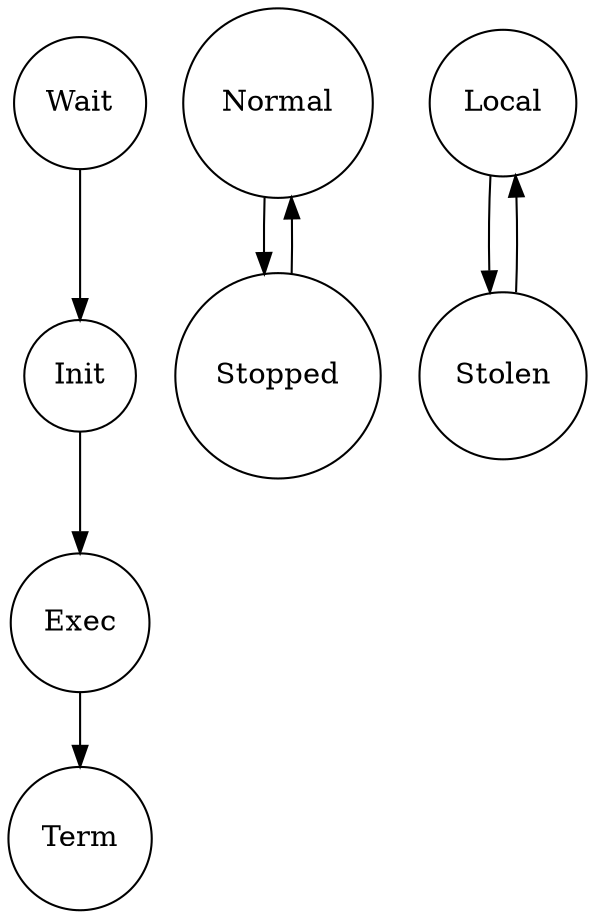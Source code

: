digraph {
  node [shape="circle"];
  Wait -> Init
  Init -> Exec
  Exec -> Term

  Normal -> Stopped
  Stopped -> Normal

  Local -> Stolen
  Stolen -> Local
}

